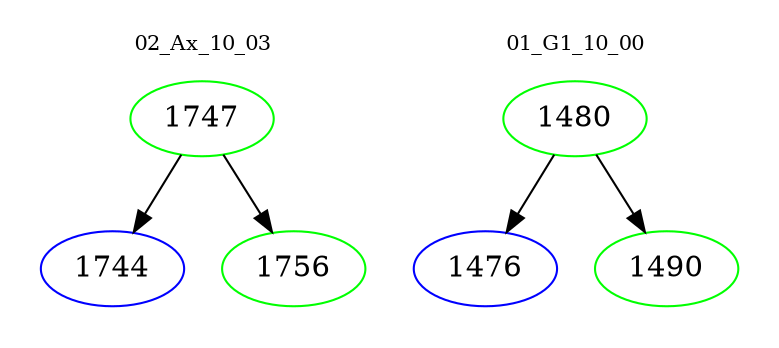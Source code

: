 digraph{
subgraph cluster_0 {
color = white
label = "02_Ax_10_03";
fontsize=10;
T0_1747 [label="1747", color="green"]
T0_1747 -> T0_1744 [color="black"]
T0_1744 [label="1744", color="blue"]
T0_1747 -> T0_1756 [color="black"]
T0_1756 [label="1756", color="green"]
}
subgraph cluster_1 {
color = white
label = "01_G1_10_00";
fontsize=10;
T1_1480 [label="1480", color="green"]
T1_1480 -> T1_1476 [color="black"]
T1_1476 [label="1476", color="blue"]
T1_1480 -> T1_1490 [color="black"]
T1_1490 [label="1490", color="green"]
}
}
